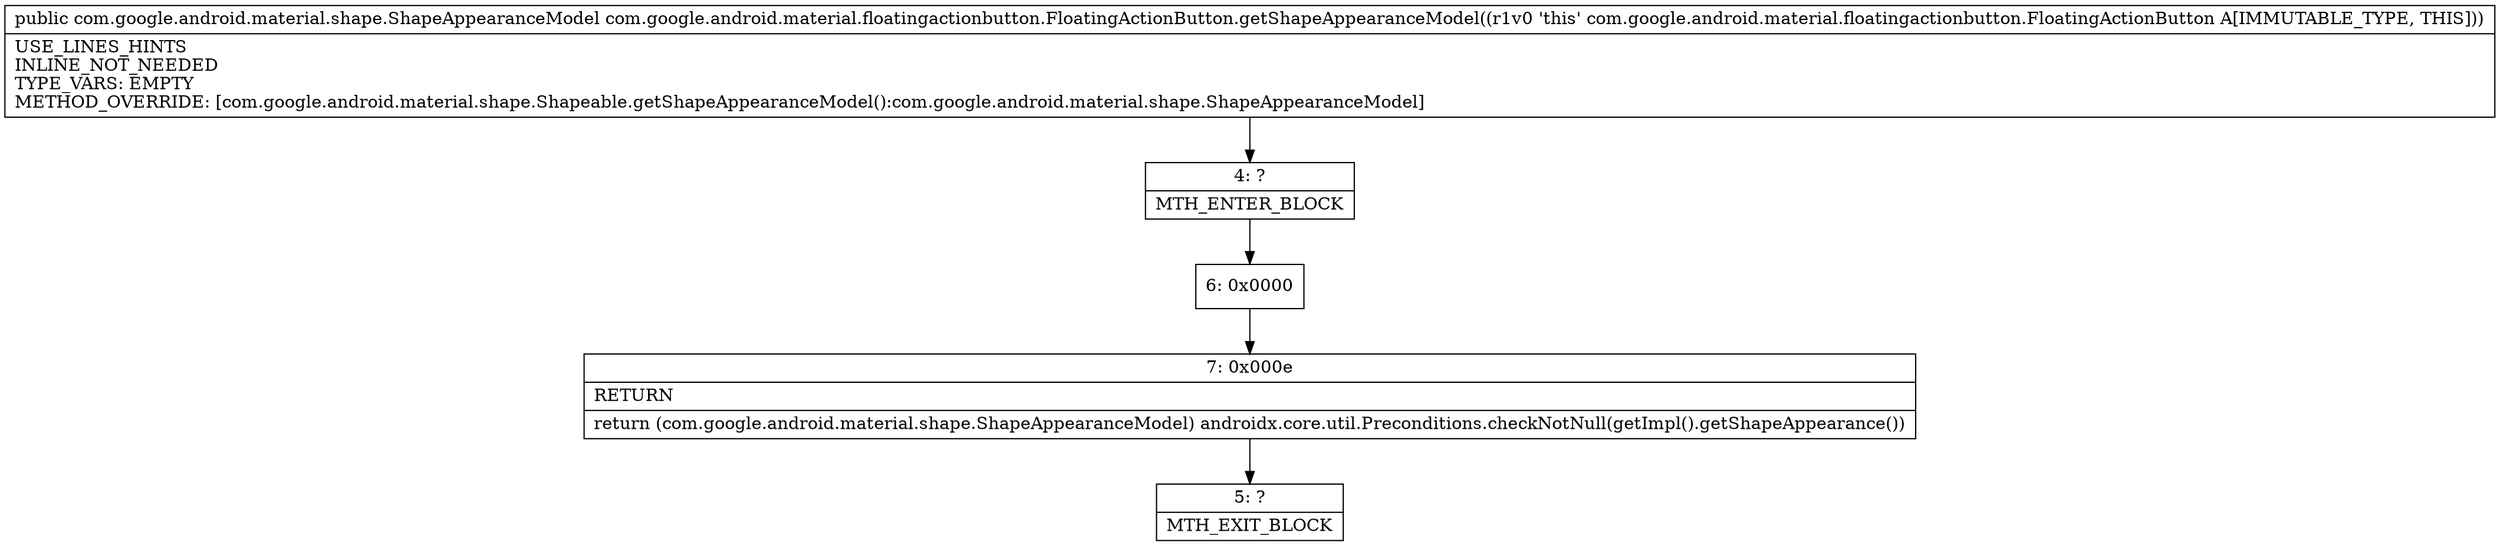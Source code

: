 digraph "CFG forcom.google.android.material.floatingactionbutton.FloatingActionButton.getShapeAppearanceModel()Lcom\/google\/android\/material\/shape\/ShapeAppearanceModel;" {
Node_4 [shape=record,label="{4\:\ ?|MTH_ENTER_BLOCK\l}"];
Node_6 [shape=record,label="{6\:\ 0x0000}"];
Node_7 [shape=record,label="{7\:\ 0x000e|RETURN\l|return (com.google.android.material.shape.ShapeAppearanceModel) androidx.core.util.Preconditions.checkNotNull(getImpl().getShapeAppearance())\l}"];
Node_5 [shape=record,label="{5\:\ ?|MTH_EXIT_BLOCK\l}"];
MethodNode[shape=record,label="{public com.google.android.material.shape.ShapeAppearanceModel com.google.android.material.floatingactionbutton.FloatingActionButton.getShapeAppearanceModel((r1v0 'this' com.google.android.material.floatingactionbutton.FloatingActionButton A[IMMUTABLE_TYPE, THIS]))  | USE_LINES_HINTS\lINLINE_NOT_NEEDED\lTYPE_VARS: EMPTY\lMETHOD_OVERRIDE: [com.google.android.material.shape.Shapeable.getShapeAppearanceModel():com.google.android.material.shape.ShapeAppearanceModel]\l}"];
MethodNode -> Node_4;Node_4 -> Node_6;
Node_6 -> Node_7;
Node_7 -> Node_5;
}

